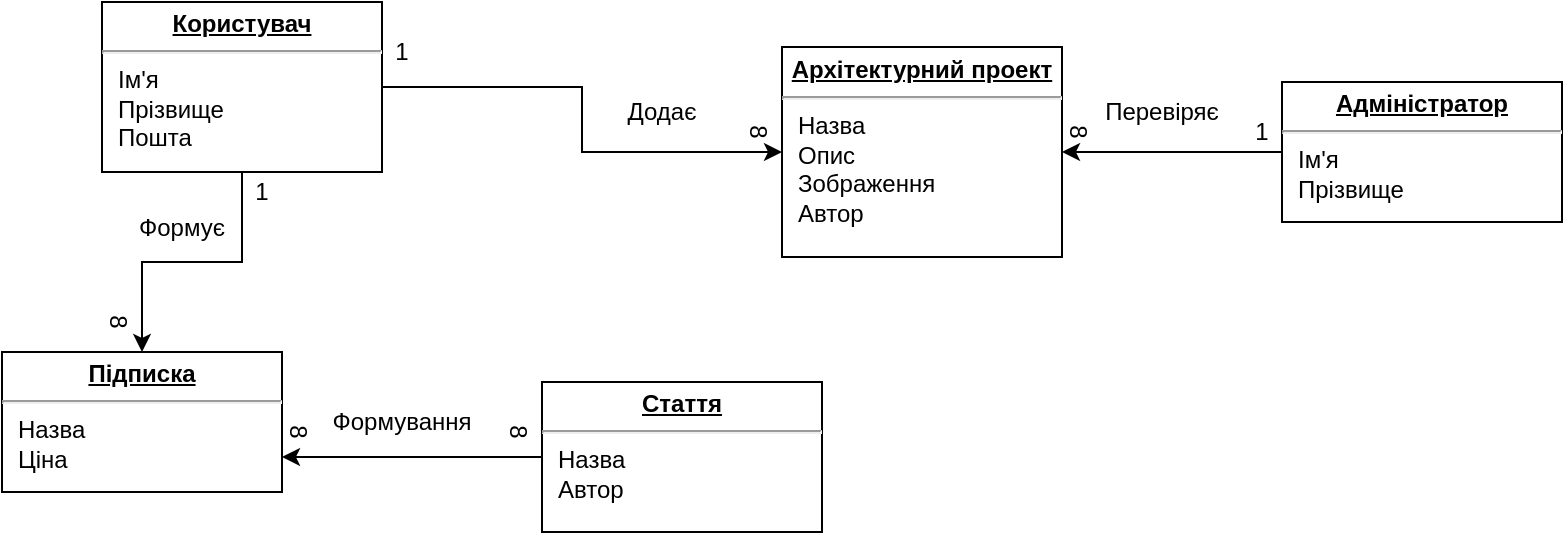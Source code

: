 <mxfile version="20.4.0" type="github">
  <diagram name="Page-1" id="a7904f86-f2b4-8e86-fa97-74104820619b">
    <mxGraphModel dx="1038" dy="571" grid="1" gridSize="10" guides="1" tooltips="1" connect="1" arrows="1" fold="1" page="1" pageScale="1" pageWidth="1100" pageHeight="850" background="none" math="0" shadow="0">
      <root>
        <mxCell id="0" />
        <mxCell id="1" parent="0" />
        <mxCell id="24794b860abc3c2d-1" value="&lt;p style=&quot;margin: 0px ; margin-top: 4px ; text-align: center ; text-decoration: underline&quot;&gt;&lt;b&gt;Підписка&lt;/b&gt;&lt;/p&gt;&lt;hr&gt;&lt;p style=&quot;margin: 0px ; margin-left: 8px&quot;&gt;Назва&lt;br&gt;Ціна&lt;br&gt;&lt;br&gt;&lt;/p&gt;" style="verticalAlign=top;align=left;overflow=fill;fontSize=12;fontFamily=Helvetica;html=1;rounded=0;shadow=0;comic=0;labelBackgroundColor=none;strokeWidth=1" parent="1" vertex="1">
          <mxGeometry x="10" y="355" width="140" height="70" as="geometry" />
        </mxCell>
        <mxCell id="vtwwtDPb3Fi-osstJy5d-7" style="edgeStyle=orthogonalEdgeStyle;rounded=0;orthogonalLoop=1;jettySize=auto;html=1;entryX=0.5;entryY=0;entryDx=0;entryDy=0;" parent="1" source="24794b860abc3c2d-17" target="24794b860abc3c2d-1" edge="1">
          <mxGeometry relative="1" as="geometry" />
        </mxCell>
        <mxCell id="vtwwtDPb3Fi-osstJy5d-8" style="edgeStyle=orthogonalEdgeStyle;rounded=0;orthogonalLoop=1;jettySize=auto;html=1;entryX=0;entryY=0.5;entryDx=0;entryDy=0;" parent="1" source="24794b860abc3c2d-17" target="24794b860abc3c2d-19" edge="1">
          <mxGeometry relative="1" as="geometry" />
        </mxCell>
        <mxCell id="24794b860abc3c2d-17" value="&lt;p style=&quot;margin: 0px ; margin-top: 4px ; text-align: center ; text-decoration: underline&quot;&gt;&lt;b&gt;Користувач&lt;/b&gt;&lt;/p&gt;&lt;hr&gt;&lt;p style=&quot;margin: 0px ; margin-left: 8px&quot;&gt;Ім&#39;я&lt;/p&gt;&lt;p style=&quot;margin: 0px ; margin-left: 8px&quot;&gt;Прізвище&lt;br&gt;Пошта&lt;/p&gt;" style="verticalAlign=top;align=left;overflow=fill;fontSize=12;fontFamily=Helvetica;html=1;rounded=0;shadow=0;comic=0;labelBackgroundColor=none;strokeWidth=1" parent="1" vertex="1">
          <mxGeometry x="60" y="180" width="140" height="85" as="geometry" />
        </mxCell>
        <mxCell id="vtwwtDPb3Fi-osstJy5d-10" style="edgeStyle=orthogonalEdgeStyle;rounded=0;orthogonalLoop=1;jettySize=auto;html=1;entryX=1;entryY=0.75;entryDx=0;entryDy=0;" parent="1" source="24794b860abc3c2d-18" target="24794b860abc3c2d-1" edge="1">
          <mxGeometry relative="1" as="geometry">
            <mxPoint x="240" y="430" as="targetPoint" />
          </mxGeometry>
        </mxCell>
        <mxCell id="24794b860abc3c2d-18" value="&lt;p style=&quot;margin: 0px ; margin-top: 4px ; text-align: center ; text-decoration: underline&quot;&gt;&lt;b&gt;Стаття&lt;/b&gt;&lt;/p&gt;&lt;hr&gt;&lt;p style=&quot;margin: 0px ; margin-left: 8px&quot;&gt;Назва&lt;br&gt;Автор&lt;/p&gt;" style="verticalAlign=top;align=left;overflow=fill;fontSize=12;fontFamily=Helvetica;html=1;rounded=0;shadow=0;comic=0;labelBackgroundColor=none;strokeWidth=1" parent="1" vertex="1">
          <mxGeometry x="280" y="370" width="140" height="75" as="geometry" />
        </mxCell>
        <mxCell id="24794b860abc3c2d-19" value="&lt;p style=&quot;margin: 0px ; margin-top: 4px ; text-align: center ; text-decoration: underline&quot;&gt;&lt;b&gt;Архітектурний проект&lt;/b&gt;&lt;/p&gt;&lt;hr&gt;&lt;p style=&quot;margin: 0px ; margin-left: 8px&quot;&gt;Назва&lt;br&gt;Опис&lt;br&gt;Зображення&amp;nbsp;&lt;/p&gt;&lt;p style=&quot;margin: 0px ; margin-left: 8px&quot;&gt;Автор&amp;nbsp;&lt;br&gt;&lt;br&gt;&lt;/p&gt;" style="verticalAlign=top;align=left;overflow=fill;fontSize=12;fontFamily=Helvetica;html=1;rounded=0;shadow=0;comic=0;labelBackgroundColor=none;strokeWidth=1" parent="1" vertex="1">
          <mxGeometry x="400" y="202.5" width="140" height="105" as="geometry" />
        </mxCell>
        <mxCell id="Jr7DaSPqkiTF35TfXAR3-2" style="edgeStyle=orthogonalEdgeStyle;rounded=0;orthogonalLoop=1;jettySize=auto;html=1;entryX=1;entryY=0.5;entryDx=0;entryDy=0;fontSize=12;" parent="1" source="24794b860abc3c2d-20" target="24794b860abc3c2d-19" edge="1">
          <mxGeometry relative="1" as="geometry" />
        </mxCell>
        <mxCell id="24794b860abc3c2d-20" value="&lt;p style=&quot;margin: 0px ; margin-top: 4px ; text-align: center ; text-decoration: underline&quot;&gt;&lt;b&gt;Адміністратор&lt;/b&gt;&lt;/p&gt;&lt;hr&gt;&lt;p style=&quot;margin: 0px ; margin-left: 8px&quot;&gt;Ім&#39;я&lt;br&gt;Прізвище&lt;br&gt;&lt;br&gt;&lt;/p&gt;" style="verticalAlign=top;align=left;overflow=fill;fontSize=12;fontFamily=Helvetica;html=1;rounded=0;shadow=0;comic=0;labelBackgroundColor=none;strokeWidth=1" parent="1" vertex="1">
          <mxGeometry x="650" y="220" width="140" height="70" as="geometry" />
        </mxCell>
        <mxCell id="vtwwtDPb3Fi-osstJy5d-1" value="Формування" style="text;html=1;strokeColor=none;fillColor=none;align=center;verticalAlign=middle;whiteSpace=wrap;rounded=0;" parent="1" vertex="1">
          <mxGeometry x="180" y="375" width="60" height="30" as="geometry" />
        </mxCell>
        <mxCell id="vtwwtDPb3Fi-osstJy5d-6" value="Перевіряє" style="text;html=1;strokeColor=none;fillColor=none;align=center;verticalAlign=middle;whiteSpace=wrap;rounded=0;" parent="1" vertex="1">
          <mxGeometry x="560" y="220" width="60" height="30" as="geometry" />
        </mxCell>
        <mxCell id="vtwwtDPb3Fi-osstJy5d-14" value="Формує" style="text;html=1;strokeColor=none;fillColor=none;align=center;verticalAlign=middle;whiteSpace=wrap;rounded=0;" parent="1" vertex="1">
          <mxGeometry x="70" y="277.5" width="60" height="30" as="geometry" />
        </mxCell>
        <mxCell id="vtwwtDPb3Fi-osstJy5d-15" value="Додає" style="text;html=1;strokeColor=none;fillColor=none;align=center;verticalAlign=middle;whiteSpace=wrap;rounded=0;" parent="1" vertex="1">
          <mxGeometry x="310" y="220" width="60" height="30" as="geometry" />
        </mxCell>
        <mxCell id="vtwwtDPb3Fi-osstJy5d-19" value="1" style="text;html=1;strokeColor=none;fillColor=none;align=center;verticalAlign=middle;whiteSpace=wrap;rounded=0;" parent="1" vertex="1">
          <mxGeometry x="110" y="260" width="60" height="30" as="geometry" />
        </mxCell>
        <mxCell id="vtwwtDPb3Fi-osstJy5d-20" value="1" style="text;html=1;strokeColor=none;fillColor=none;align=center;verticalAlign=middle;whiteSpace=wrap;rounded=0;" parent="1" vertex="1">
          <mxGeometry x="180" y="190" width="60" height="30" as="geometry" />
        </mxCell>
        <mxCell id="vtwwtDPb3Fi-osstJy5d-21" value="1" style="text;html=1;strokeColor=none;fillColor=none;align=center;verticalAlign=middle;whiteSpace=wrap;rounded=0;" parent="1" vertex="1">
          <mxGeometry x="610" y="230" width="60" height="30" as="geometry" />
        </mxCell>
        <mxCell id="vtwwtDPb3Fi-osstJy5d-25" value="&lt;font style=&quot;font-size: 12px;&quot;&gt;8&lt;/font&gt;" style="text;html=1;strokeColor=none;fillColor=none;align=center;verticalAlign=middle;whiteSpace=wrap;rounded=0;fontSize=15;rotation=90;" parent="1" vertex="1">
          <mxGeometry x="520" y="230" width="60" height="30" as="geometry" />
        </mxCell>
        <mxCell id="vtwwtDPb3Fi-osstJy5d-27" value="&lt;font style=&quot;font-size: 12px;&quot;&gt;8&lt;/font&gt;" style="text;html=1;strokeColor=none;fillColor=none;align=center;verticalAlign=middle;whiteSpace=wrap;rounded=0;fontSize=15;rotation=90;" parent="1" vertex="1">
          <mxGeometry x="360" y="230" width="60" height="30" as="geometry" />
        </mxCell>
        <mxCell id="sR7J1S46lmsWbri1AZk--116" style="edgeStyle=orthogonalEdgeStyle;rounded=0;orthogonalLoop=1;jettySize=auto;html=1;exitX=0.5;exitY=1;exitDx=0;exitDy=0;" parent="1" source="24794b860abc3c2d-20" target="24794b860abc3c2d-20" edge="1">
          <mxGeometry relative="1" as="geometry" />
        </mxCell>
        <mxCell id="T6XNA3NWI8GtqMls7L-I-2" value="&lt;font style=&quot;font-size: 12px;&quot;&gt;8&lt;/font&gt;" style="text;html=1;strokeColor=none;fillColor=none;align=center;verticalAlign=middle;whiteSpace=wrap;rounded=0;fontSize=15;rotation=90;" vertex="1" parent="1">
          <mxGeometry x="40" y="325" width="60" height="30" as="geometry" />
        </mxCell>
        <mxCell id="T6XNA3NWI8GtqMls7L-I-3" value="&lt;font style=&quot;font-size: 12px;&quot;&gt;8&lt;/font&gt;" style="text;html=1;strokeColor=none;fillColor=none;align=center;verticalAlign=middle;whiteSpace=wrap;rounded=0;fontSize=15;rotation=90;" vertex="1" parent="1">
          <mxGeometry x="240" y="380" width="60" height="30" as="geometry" />
        </mxCell>
        <mxCell id="T6XNA3NWI8GtqMls7L-I-4" value="&lt;font style=&quot;font-size: 12px;&quot;&gt;8&lt;/font&gt;" style="text;html=1;strokeColor=none;fillColor=none;align=center;verticalAlign=middle;whiteSpace=wrap;rounded=0;fontSize=15;rotation=90;" vertex="1" parent="1">
          <mxGeometry x="130" y="380" width="60" height="30" as="geometry" />
        </mxCell>
      </root>
    </mxGraphModel>
  </diagram>
</mxfile>
